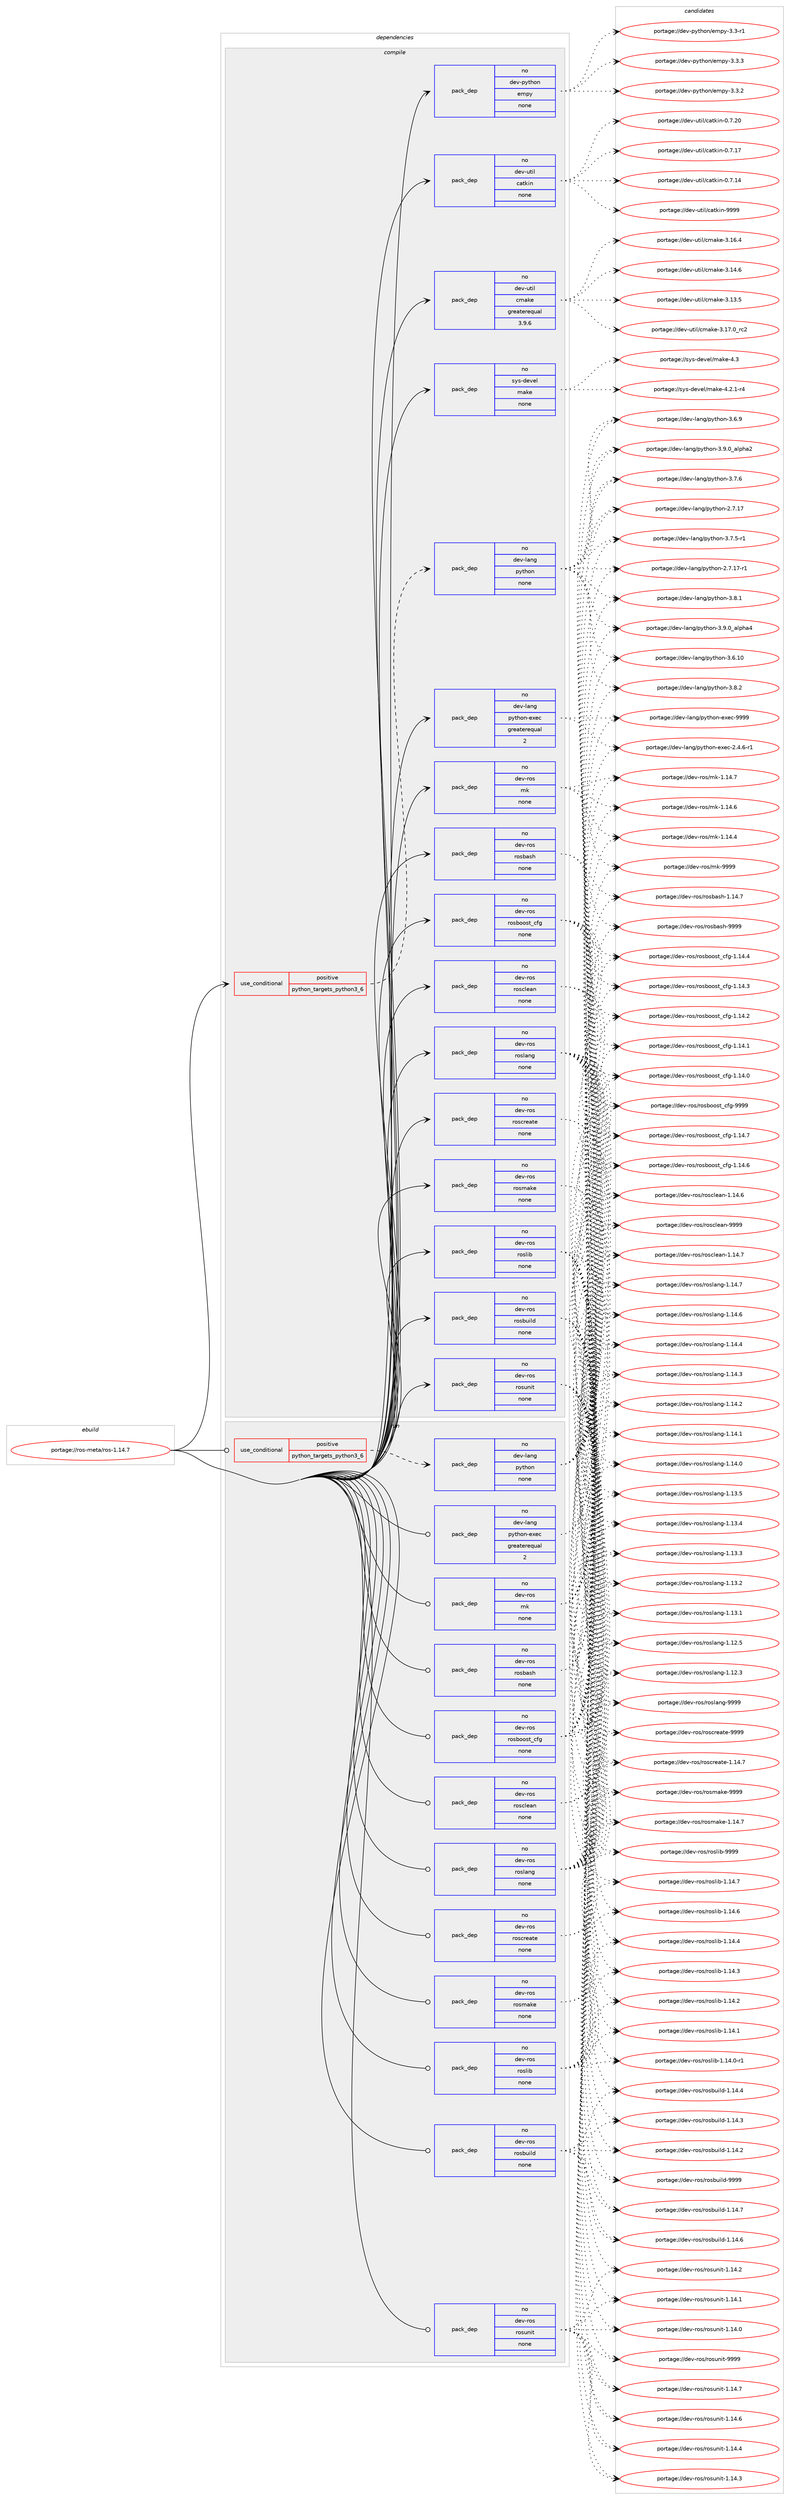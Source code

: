 digraph prolog {

# *************
# Graph options
# *************

newrank=true;
concentrate=true;
compound=true;
graph [rankdir=LR,fontname=Helvetica,fontsize=10,ranksep=1.5];#, ranksep=2.5, nodesep=0.2];
edge  [arrowhead=vee];
node  [fontname=Helvetica,fontsize=10];

# **********
# The ebuild
# **********

subgraph cluster_leftcol {
color=gray;
rank=same;
label=<<i>ebuild</i>>;
id [label="portage://ros-meta/ros-1.14.7", color=red, width=4, href="../ros-meta/ros-1.14.7.svg"];
}

# ****************
# The dependencies
# ****************

subgraph cluster_midcol {
color=gray;
label=<<i>dependencies</i>>;
subgraph cluster_compile {
fillcolor="#eeeeee";
style=filled;
label=<<i>compile</i>>;
subgraph cond11847 {
dependency59764 [label=<<TABLE BORDER="0" CELLBORDER="1" CELLSPACING="0" CELLPADDING="4"><TR><TD ROWSPAN="3" CELLPADDING="10">use_conditional</TD></TR><TR><TD>positive</TD></TR><TR><TD>python_targets_python3_6</TD></TR></TABLE>>, shape=none, color=red];
subgraph pack46663 {
dependency59765 [label=<<TABLE BORDER="0" CELLBORDER="1" CELLSPACING="0" CELLPADDING="4" WIDTH="220"><TR><TD ROWSPAN="6" CELLPADDING="30">pack_dep</TD></TR><TR><TD WIDTH="110">no</TD></TR><TR><TD>dev-lang</TD></TR><TR><TD>python</TD></TR><TR><TD>none</TD></TR><TR><TD></TD></TR></TABLE>>, shape=none, color=blue];
}
dependency59764:e -> dependency59765:w [weight=20,style="dashed",arrowhead="vee"];
}
id:e -> dependency59764:w [weight=20,style="solid",arrowhead="vee"];
subgraph pack46664 {
dependency59766 [label=<<TABLE BORDER="0" CELLBORDER="1" CELLSPACING="0" CELLPADDING="4" WIDTH="220"><TR><TD ROWSPAN="6" CELLPADDING="30">pack_dep</TD></TR><TR><TD WIDTH="110">no</TD></TR><TR><TD>dev-lang</TD></TR><TR><TD>python-exec</TD></TR><TR><TD>greaterequal</TD></TR><TR><TD>2</TD></TR></TABLE>>, shape=none, color=blue];
}
id:e -> dependency59766:w [weight=20,style="solid",arrowhead="vee"];
subgraph pack46665 {
dependency59767 [label=<<TABLE BORDER="0" CELLBORDER="1" CELLSPACING="0" CELLPADDING="4" WIDTH="220"><TR><TD ROWSPAN="6" CELLPADDING="30">pack_dep</TD></TR><TR><TD WIDTH="110">no</TD></TR><TR><TD>dev-python</TD></TR><TR><TD>empy</TD></TR><TR><TD>none</TD></TR><TR><TD></TD></TR></TABLE>>, shape=none, color=blue];
}
id:e -> dependency59767:w [weight=20,style="solid",arrowhead="vee"];
subgraph pack46666 {
dependency59768 [label=<<TABLE BORDER="0" CELLBORDER="1" CELLSPACING="0" CELLPADDING="4" WIDTH="220"><TR><TD ROWSPAN="6" CELLPADDING="30">pack_dep</TD></TR><TR><TD WIDTH="110">no</TD></TR><TR><TD>dev-ros</TD></TR><TR><TD>mk</TD></TR><TR><TD>none</TD></TR><TR><TD></TD></TR></TABLE>>, shape=none, color=blue];
}
id:e -> dependency59768:w [weight=20,style="solid",arrowhead="vee"];
subgraph pack46667 {
dependency59769 [label=<<TABLE BORDER="0" CELLBORDER="1" CELLSPACING="0" CELLPADDING="4" WIDTH="220"><TR><TD ROWSPAN="6" CELLPADDING="30">pack_dep</TD></TR><TR><TD WIDTH="110">no</TD></TR><TR><TD>dev-ros</TD></TR><TR><TD>rosbash</TD></TR><TR><TD>none</TD></TR><TR><TD></TD></TR></TABLE>>, shape=none, color=blue];
}
id:e -> dependency59769:w [weight=20,style="solid",arrowhead="vee"];
subgraph pack46668 {
dependency59770 [label=<<TABLE BORDER="0" CELLBORDER="1" CELLSPACING="0" CELLPADDING="4" WIDTH="220"><TR><TD ROWSPAN="6" CELLPADDING="30">pack_dep</TD></TR><TR><TD WIDTH="110">no</TD></TR><TR><TD>dev-ros</TD></TR><TR><TD>rosboost_cfg</TD></TR><TR><TD>none</TD></TR><TR><TD></TD></TR></TABLE>>, shape=none, color=blue];
}
id:e -> dependency59770:w [weight=20,style="solid",arrowhead="vee"];
subgraph pack46669 {
dependency59771 [label=<<TABLE BORDER="0" CELLBORDER="1" CELLSPACING="0" CELLPADDING="4" WIDTH="220"><TR><TD ROWSPAN="6" CELLPADDING="30">pack_dep</TD></TR><TR><TD WIDTH="110">no</TD></TR><TR><TD>dev-ros</TD></TR><TR><TD>rosbuild</TD></TR><TR><TD>none</TD></TR><TR><TD></TD></TR></TABLE>>, shape=none, color=blue];
}
id:e -> dependency59771:w [weight=20,style="solid",arrowhead="vee"];
subgraph pack46670 {
dependency59772 [label=<<TABLE BORDER="0" CELLBORDER="1" CELLSPACING="0" CELLPADDING="4" WIDTH="220"><TR><TD ROWSPAN="6" CELLPADDING="30">pack_dep</TD></TR><TR><TD WIDTH="110">no</TD></TR><TR><TD>dev-ros</TD></TR><TR><TD>rosclean</TD></TR><TR><TD>none</TD></TR><TR><TD></TD></TR></TABLE>>, shape=none, color=blue];
}
id:e -> dependency59772:w [weight=20,style="solid",arrowhead="vee"];
subgraph pack46671 {
dependency59773 [label=<<TABLE BORDER="0" CELLBORDER="1" CELLSPACING="0" CELLPADDING="4" WIDTH="220"><TR><TD ROWSPAN="6" CELLPADDING="30">pack_dep</TD></TR><TR><TD WIDTH="110">no</TD></TR><TR><TD>dev-ros</TD></TR><TR><TD>roscreate</TD></TR><TR><TD>none</TD></TR><TR><TD></TD></TR></TABLE>>, shape=none, color=blue];
}
id:e -> dependency59773:w [weight=20,style="solid",arrowhead="vee"];
subgraph pack46672 {
dependency59774 [label=<<TABLE BORDER="0" CELLBORDER="1" CELLSPACING="0" CELLPADDING="4" WIDTH="220"><TR><TD ROWSPAN="6" CELLPADDING="30">pack_dep</TD></TR><TR><TD WIDTH="110">no</TD></TR><TR><TD>dev-ros</TD></TR><TR><TD>roslang</TD></TR><TR><TD>none</TD></TR><TR><TD></TD></TR></TABLE>>, shape=none, color=blue];
}
id:e -> dependency59774:w [weight=20,style="solid",arrowhead="vee"];
subgraph pack46673 {
dependency59775 [label=<<TABLE BORDER="0" CELLBORDER="1" CELLSPACING="0" CELLPADDING="4" WIDTH="220"><TR><TD ROWSPAN="6" CELLPADDING="30">pack_dep</TD></TR><TR><TD WIDTH="110">no</TD></TR><TR><TD>dev-ros</TD></TR><TR><TD>roslib</TD></TR><TR><TD>none</TD></TR><TR><TD></TD></TR></TABLE>>, shape=none, color=blue];
}
id:e -> dependency59775:w [weight=20,style="solid",arrowhead="vee"];
subgraph pack46674 {
dependency59776 [label=<<TABLE BORDER="0" CELLBORDER="1" CELLSPACING="0" CELLPADDING="4" WIDTH="220"><TR><TD ROWSPAN="6" CELLPADDING="30">pack_dep</TD></TR><TR><TD WIDTH="110">no</TD></TR><TR><TD>dev-ros</TD></TR><TR><TD>rosmake</TD></TR><TR><TD>none</TD></TR><TR><TD></TD></TR></TABLE>>, shape=none, color=blue];
}
id:e -> dependency59776:w [weight=20,style="solid",arrowhead="vee"];
subgraph pack46675 {
dependency59777 [label=<<TABLE BORDER="0" CELLBORDER="1" CELLSPACING="0" CELLPADDING="4" WIDTH="220"><TR><TD ROWSPAN="6" CELLPADDING="30">pack_dep</TD></TR><TR><TD WIDTH="110">no</TD></TR><TR><TD>dev-ros</TD></TR><TR><TD>rosunit</TD></TR><TR><TD>none</TD></TR><TR><TD></TD></TR></TABLE>>, shape=none, color=blue];
}
id:e -> dependency59777:w [weight=20,style="solid",arrowhead="vee"];
subgraph pack46676 {
dependency59778 [label=<<TABLE BORDER="0" CELLBORDER="1" CELLSPACING="0" CELLPADDING="4" WIDTH="220"><TR><TD ROWSPAN="6" CELLPADDING="30">pack_dep</TD></TR><TR><TD WIDTH="110">no</TD></TR><TR><TD>dev-util</TD></TR><TR><TD>catkin</TD></TR><TR><TD>none</TD></TR><TR><TD></TD></TR></TABLE>>, shape=none, color=blue];
}
id:e -> dependency59778:w [weight=20,style="solid",arrowhead="vee"];
subgraph pack46677 {
dependency59779 [label=<<TABLE BORDER="0" CELLBORDER="1" CELLSPACING="0" CELLPADDING="4" WIDTH="220"><TR><TD ROWSPAN="6" CELLPADDING="30">pack_dep</TD></TR><TR><TD WIDTH="110">no</TD></TR><TR><TD>dev-util</TD></TR><TR><TD>cmake</TD></TR><TR><TD>greaterequal</TD></TR><TR><TD>3.9.6</TD></TR></TABLE>>, shape=none, color=blue];
}
id:e -> dependency59779:w [weight=20,style="solid",arrowhead="vee"];
subgraph pack46678 {
dependency59780 [label=<<TABLE BORDER="0" CELLBORDER="1" CELLSPACING="0" CELLPADDING="4" WIDTH="220"><TR><TD ROWSPAN="6" CELLPADDING="30">pack_dep</TD></TR><TR><TD WIDTH="110">no</TD></TR><TR><TD>sys-devel</TD></TR><TR><TD>make</TD></TR><TR><TD>none</TD></TR><TR><TD></TD></TR></TABLE>>, shape=none, color=blue];
}
id:e -> dependency59780:w [weight=20,style="solid",arrowhead="vee"];
}
subgraph cluster_compileandrun {
fillcolor="#eeeeee";
style=filled;
label=<<i>compile and run</i>>;
}
subgraph cluster_run {
fillcolor="#eeeeee";
style=filled;
label=<<i>run</i>>;
subgraph cond11848 {
dependency59781 [label=<<TABLE BORDER="0" CELLBORDER="1" CELLSPACING="0" CELLPADDING="4"><TR><TD ROWSPAN="3" CELLPADDING="10">use_conditional</TD></TR><TR><TD>positive</TD></TR><TR><TD>python_targets_python3_6</TD></TR></TABLE>>, shape=none, color=red];
subgraph pack46679 {
dependency59782 [label=<<TABLE BORDER="0" CELLBORDER="1" CELLSPACING="0" CELLPADDING="4" WIDTH="220"><TR><TD ROWSPAN="6" CELLPADDING="30">pack_dep</TD></TR><TR><TD WIDTH="110">no</TD></TR><TR><TD>dev-lang</TD></TR><TR><TD>python</TD></TR><TR><TD>none</TD></TR><TR><TD></TD></TR></TABLE>>, shape=none, color=blue];
}
dependency59781:e -> dependency59782:w [weight=20,style="dashed",arrowhead="vee"];
}
id:e -> dependency59781:w [weight=20,style="solid",arrowhead="odot"];
subgraph pack46680 {
dependency59783 [label=<<TABLE BORDER="0" CELLBORDER="1" CELLSPACING="0" CELLPADDING="4" WIDTH="220"><TR><TD ROWSPAN="6" CELLPADDING="30">pack_dep</TD></TR><TR><TD WIDTH="110">no</TD></TR><TR><TD>dev-lang</TD></TR><TR><TD>python-exec</TD></TR><TR><TD>greaterequal</TD></TR><TR><TD>2</TD></TR></TABLE>>, shape=none, color=blue];
}
id:e -> dependency59783:w [weight=20,style="solid",arrowhead="odot"];
subgraph pack46681 {
dependency59784 [label=<<TABLE BORDER="0" CELLBORDER="1" CELLSPACING="0" CELLPADDING="4" WIDTH="220"><TR><TD ROWSPAN="6" CELLPADDING="30">pack_dep</TD></TR><TR><TD WIDTH="110">no</TD></TR><TR><TD>dev-ros</TD></TR><TR><TD>mk</TD></TR><TR><TD>none</TD></TR><TR><TD></TD></TR></TABLE>>, shape=none, color=blue];
}
id:e -> dependency59784:w [weight=20,style="solid",arrowhead="odot"];
subgraph pack46682 {
dependency59785 [label=<<TABLE BORDER="0" CELLBORDER="1" CELLSPACING="0" CELLPADDING="4" WIDTH="220"><TR><TD ROWSPAN="6" CELLPADDING="30">pack_dep</TD></TR><TR><TD WIDTH="110">no</TD></TR><TR><TD>dev-ros</TD></TR><TR><TD>rosbash</TD></TR><TR><TD>none</TD></TR><TR><TD></TD></TR></TABLE>>, shape=none, color=blue];
}
id:e -> dependency59785:w [weight=20,style="solid",arrowhead="odot"];
subgraph pack46683 {
dependency59786 [label=<<TABLE BORDER="0" CELLBORDER="1" CELLSPACING="0" CELLPADDING="4" WIDTH="220"><TR><TD ROWSPAN="6" CELLPADDING="30">pack_dep</TD></TR><TR><TD WIDTH="110">no</TD></TR><TR><TD>dev-ros</TD></TR><TR><TD>rosboost_cfg</TD></TR><TR><TD>none</TD></TR><TR><TD></TD></TR></TABLE>>, shape=none, color=blue];
}
id:e -> dependency59786:w [weight=20,style="solid",arrowhead="odot"];
subgraph pack46684 {
dependency59787 [label=<<TABLE BORDER="0" CELLBORDER="1" CELLSPACING="0" CELLPADDING="4" WIDTH="220"><TR><TD ROWSPAN="6" CELLPADDING="30">pack_dep</TD></TR><TR><TD WIDTH="110">no</TD></TR><TR><TD>dev-ros</TD></TR><TR><TD>rosbuild</TD></TR><TR><TD>none</TD></TR><TR><TD></TD></TR></TABLE>>, shape=none, color=blue];
}
id:e -> dependency59787:w [weight=20,style="solid",arrowhead="odot"];
subgraph pack46685 {
dependency59788 [label=<<TABLE BORDER="0" CELLBORDER="1" CELLSPACING="0" CELLPADDING="4" WIDTH="220"><TR><TD ROWSPAN="6" CELLPADDING="30">pack_dep</TD></TR><TR><TD WIDTH="110">no</TD></TR><TR><TD>dev-ros</TD></TR><TR><TD>rosclean</TD></TR><TR><TD>none</TD></TR><TR><TD></TD></TR></TABLE>>, shape=none, color=blue];
}
id:e -> dependency59788:w [weight=20,style="solid",arrowhead="odot"];
subgraph pack46686 {
dependency59789 [label=<<TABLE BORDER="0" CELLBORDER="1" CELLSPACING="0" CELLPADDING="4" WIDTH="220"><TR><TD ROWSPAN="6" CELLPADDING="30">pack_dep</TD></TR><TR><TD WIDTH="110">no</TD></TR><TR><TD>dev-ros</TD></TR><TR><TD>roscreate</TD></TR><TR><TD>none</TD></TR><TR><TD></TD></TR></TABLE>>, shape=none, color=blue];
}
id:e -> dependency59789:w [weight=20,style="solid",arrowhead="odot"];
subgraph pack46687 {
dependency59790 [label=<<TABLE BORDER="0" CELLBORDER="1" CELLSPACING="0" CELLPADDING="4" WIDTH="220"><TR><TD ROWSPAN="6" CELLPADDING="30">pack_dep</TD></TR><TR><TD WIDTH="110">no</TD></TR><TR><TD>dev-ros</TD></TR><TR><TD>roslang</TD></TR><TR><TD>none</TD></TR><TR><TD></TD></TR></TABLE>>, shape=none, color=blue];
}
id:e -> dependency59790:w [weight=20,style="solid",arrowhead="odot"];
subgraph pack46688 {
dependency59791 [label=<<TABLE BORDER="0" CELLBORDER="1" CELLSPACING="0" CELLPADDING="4" WIDTH="220"><TR><TD ROWSPAN="6" CELLPADDING="30">pack_dep</TD></TR><TR><TD WIDTH="110">no</TD></TR><TR><TD>dev-ros</TD></TR><TR><TD>roslib</TD></TR><TR><TD>none</TD></TR><TR><TD></TD></TR></TABLE>>, shape=none, color=blue];
}
id:e -> dependency59791:w [weight=20,style="solid",arrowhead="odot"];
subgraph pack46689 {
dependency59792 [label=<<TABLE BORDER="0" CELLBORDER="1" CELLSPACING="0" CELLPADDING="4" WIDTH="220"><TR><TD ROWSPAN="6" CELLPADDING="30">pack_dep</TD></TR><TR><TD WIDTH="110">no</TD></TR><TR><TD>dev-ros</TD></TR><TR><TD>rosmake</TD></TR><TR><TD>none</TD></TR><TR><TD></TD></TR></TABLE>>, shape=none, color=blue];
}
id:e -> dependency59792:w [weight=20,style="solid",arrowhead="odot"];
subgraph pack46690 {
dependency59793 [label=<<TABLE BORDER="0" CELLBORDER="1" CELLSPACING="0" CELLPADDING="4" WIDTH="220"><TR><TD ROWSPAN="6" CELLPADDING="30">pack_dep</TD></TR><TR><TD WIDTH="110">no</TD></TR><TR><TD>dev-ros</TD></TR><TR><TD>rosunit</TD></TR><TR><TD>none</TD></TR><TR><TD></TD></TR></TABLE>>, shape=none, color=blue];
}
id:e -> dependency59793:w [weight=20,style="solid",arrowhead="odot"];
}
}

# **************
# The candidates
# **************

subgraph cluster_choices {
rank=same;
color=gray;
label=<<i>candidates</i>>;

subgraph choice46663 {
color=black;
nodesep=1;
choice10010111845108971101034711212111610411111045514657464895971081121049752 [label="portage://dev-lang/python-3.9.0_alpha4", color=red, width=4,href="../dev-lang/python-3.9.0_alpha4.svg"];
choice10010111845108971101034711212111610411111045514657464895971081121049750 [label="portage://dev-lang/python-3.9.0_alpha2", color=red, width=4,href="../dev-lang/python-3.9.0_alpha2.svg"];
choice100101118451089711010347112121116104111110455146564650 [label="portage://dev-lang/python-3.8.2", color=red, width=4,href="../dev-lang/python-3.8.2.svg"];
choice100101118451089711010347112121116104111110455146564649 [label="portage://dev-lang/python-3.8.1", color=red, width=4,href="../dev-lang/python-3.8.1.svg"];
choice100101118451089711010347112121116104111110455146554654 [label="portage://dev-lang/python-3.7.6", color=red, width=4,href="../dev-lang/python-3.7.6.svg"];
choice1001011184510897110103471121211161041111104551465546534511449 [label="portage://dev-lang/python-3.7.5-r1", color=red, width=4,href="../dev-lang/python-3.7.5-r1.svg"];
choice100101118451089711010347112121116104111110455146544657 [label="portage://dev-lang/python-3.6.9", color=red, width=4,href="../dev-lang/python-3.6.9.svg"];
choice10010111845108971101034711212111610411111045514654464948 [label="portage://dev-lang/python-3.6.10", color=red, width=4,href="../dev-lang/python-3.6.10.svg"];
choice100101118451089711010347112121116104111110455046554649554511449 [label="portage://dev-lang/python-2.7.17-r1", color=red, width=4,href="../dev-lang/python-2.7.17-r1.svg"];
choice10010111845108971101034711212111610411111045504655464955 [label="portage://dev-lang/python-2.7.17", color=red, width=4,href="../dev-lang/python-2.7.17.svg"];
dependency59765:e -> choice10010111845108971101034711212111610411111045514657464895971081121049752:w [style=dotted,weight="100"];
dependency59765:e -> choice10010111845108971101034711212111610411111045514657464895971081121049750:w [style=dotted,weight="100"];
dependency59765:e -> choice100101118451089711010347112121116104111110455146564650:w [style=dotted,weight="100"];
dependency59765:e -> choice100101118451089711010347112121116104111110455146564649:w [style=dotted,weight="100"];
dependency59765:e -> choice100101118451089711010347112121116104111110455146554654:w [style=dotted,weight="100"];
dependency59765:e -> choice1001011184510897110103471121211161041111104551465546534511449:w [style=dotted,weight="100"];
dependency59765:e -> choice100101118451089711010347112121116104111110455146544657:w [style=dotted,weight="100"];
dependency59765:e -> choice10010111845108971101034711212111610411111045514654464948:w [style=dotted,weight="100"];
dependency59765:e -> choice100101118451089711010347112121116104111110455046554649554511449:w [style=dotted,weight="100"];
dependency59765:e -> choice10010111845108971101034711212111610411111045504655464955:w [style=dotted,weight="100"];
}
subgraph choice46664 {
color=black;
nodesep=1;
choice10010111845108971101034711212111610411111045101120101994557575757 [label="portage://dev-lang/python-exec-9999", color=red, width=4,href="../dev-lang/python-exec-9999.svg"];
choice10010111845108971101034711212111610411111045101120101994550465246544511449 [label="portage://dev-lang/python-exec-2.4.6-r1", color=red, width=4,href="../dev-lang/python-exec-2.4.6-r1.svg"];
dependency59766:e -> choice10010111845108971101034711212111610411111045101120101994557575757:w [style=dotted,weight="100"];
dependency59766:e -> choice10010111845108971101034711212111610411111045101120101994550465246544511449:w [style=dotted,weight="100"];
}
subgraph choice46665 {
color=black;
nodesep=1;
choice1001011184511212111610411111047101109112121455146514651 [label="portage://dev-python/empy-3.3.3", color=red, width=4,href="../dev-python/empy-3.3.3.svg"];
choice1001011184511212111610411111047101109112121455146514650 [label="portage://dev-python/empy-3.3.2", color=red, width=4,href="../dev-python/empy-3.3.2.svg"];
choice1001011184511212111610411111047101109112121455146514511449 [label="portage://dev-python/empy-3.3-r1", color=red, width=4,href="../dev-python/empy-3.3-r1.svg"];
dependency59767:e -> choice1001011184511212111610411111047101109112121455146514651:w [style=dotted,weight="100"];
dependency59767:e -> choice1001011184511212111610411111047101109112121455146514650:w [style=dotted,weight="100"];
dependency59767:e -> choice1001011184511212111610411111047101109112121455146514511449:w [style=dotted,weight="100"];
}
subgraph choice46666 {
color=black;
nodesep=1;
choice10010111845114111115471091074557575757 [label="portage://dev-ros/mk-9999", color=red, width=4,href="../dev-ros/mk-9999.svg"];
choice100101118451141111154710910745494649524655 [label="portage://dev-ros/mk-1.14.7", color=red, width=4,href="../dev-ros/mk-1.14.7.svg"];
choice100101118451141111154710910745494649524654 [label="portage://dev-ros/mk-1.14.6", color=red, width=4,href="../dev-ros/mk-1.14.6.svg"];
choice100101118451141111154710910745494649524652 [label="portage://dev-ros/mk-1.14.4", color=red, width=4,href="../dev-ros/mk-1.14.4.svg"];
dependency59768:e -> choice10010111845114111115471091074557575757:w [style=dotted,weight="100"];
dependency59768:e -> choice100101118451141111154710910745494649524655:w [style=dotted,weight="100"];
dependency59768:e -> choice100101118451141111154710910745494649524654:w [style=dotted,weight="100"];
dependency59768:e -> choice100101118451141111154710910745494649524652:w [style=dotted,weight="100"];
}
subgraph choice46667 {
color=black;
nodesep=1;
choice100101118451141111154711411111598971151044557575757 [label="portage://dev-ros/rosbash-9999", color=red, width=4,href="../dev-ros/rosbash-9999.svg"];
choice1001011184511411111547114111115989711510445494649524655 [label="portage://dev-ros/rosbash-1.14.7", color=red, width=4,href="../dev-ros/rosbash-1.14.7.svg"];
dependency59769:e -> choice100101118451141111154711411111598971151044557575757:w [style=dotted,weight="100"];
dependency59769:e -> choice1001011184511411111547114111115989711510445494649524655:w [style=dotted,weight="100"];
}
subgraph choice46668 {
color=black;
nodesep=1;
choice10010111845114111115471141111159811111111511695991021034557575757 [label="portage://dev-ros/rosboost_cfg-9999", color=red, width=4,href="../dev-ros/rosboost_cfg-9999.svg"];
choice100101118451141111154711411111598111111115116959910210345494649524655 [label="portage://dev-ros/rosboost_cfg-1.14.7", color=red, width=4,href="../dev-ros/rosboost_cfg-1.14.7.svg"];
choice100101118451141111154711411111598111111115116959910210345494649524654 [label="portage://dev-ros/rosboost_cfg-1.14.6", color=red, width=4,href="../dev-ros/rosboost_cfg-1.14.6.svg"];
choice100101118451141111154711411111598111111115116959910210345494649524652 [label="portage://dev-ros/rosboost_cfg-1.14.4", color=red, width=4,href="../dev-ros/rosboost_cfg-1.14.4.svg"];
choice100101118451141111154711411111598111111115116959910210345494649524651 [label="portage://dev-ros/rosboost_cfg-1.14.3", color=red, width=4,href="../dev-ros/rosboost_cfg-1.14.3.svg"];
choice100101118451141111154711411111598111111115116959910210345494649524650 [label="portage://dev-ros/rosboost_cfg-1.14.2", color=red, width=4,href="../dev-ros/rosboost_cfg-1.14.2.svg"];
choice100101118451141111154711411111598111111115116959910210345494649524649 [label="portage://dev-ros/rosboost_cfg-1.14.1", color=red, width=4,href="../dev-ros/rosboost_cfg-1.14.1.svg"];
choice100101118451141111154711411111598111111115116959910210345494649524648 [label="portage://dev-ros/rosboost_cfg-1.14.0", color=red, width=4,href="../dev-ros/rosboost_cfg-1.14.0.svg"];
dependency59770:e -> choice10010111845114111115471141111159811111111511695991021034557575757:w [style=dotted,weight="100"];
dependency59770:e -> choice100101118451141111154711411111598111111115116959910210345494649524655:w [style=dotted,weight="100"];
dependency59770:e -> choice100101118451141111154711411111598111111115116959910210345494649524654:w [style=dotted,weight="100"];
dependency59770:e -> choice100101118451141111154711411111598111111115116959910210345494649524652:w [style=dotted,weight="100"];
dependency59770:e -> choice100101118451141111154711411111598111111115116959910210345494649524651:w [style=dotted,weight="100"];
dependency59770:e -> choice100101118451141111154711411111598111111115116959910210345494649524650:w [style=dotted,weight="100"];
dependency59770:e -> choice100101118451141111154711411111598111111115116959910210345494649524649:w [style=dotted,weight="100"];
dependency59770:e -> choice100101118451141111154711411111598111111115116959910210345494649524648:w [style=dotted,weight="100"];
}
subgraph choice46669 {
color=black;
nodesep=1;
choice1001011184511411111547114111115981171051081004557575757 [label="portage://dev-ros/rosbuild-9999", color=red, width=4,href="../dev-ros/rosbuild-9999.svg"];
choice10010111845114111115471141111159811710510810045494649524655 [label="portage://dev-ros/rosbuild-1.14.7", color=red, width=4,href="../dev-ros/rosbuild-1.14.7.svg"];
choice10010111845114111115471141111159811710510810045494649524654 [label="portage://dev-ros/rosbuild-1.14.6", color=red, width=4,href="../dev-ros/rosbuild-1.14.6.svg"];
choice10010111845114111115471141111159811710510810045494649524652 [label="portage://dev-ros/rosbuild-1.14.4", color=red, width=4,href="../dev-ros/rosbuild-1.14.4.svg"];
choice10010111845114111115471141111159811710510810045494649524651 [label="portage://dev-ros/rosbuild-1.14.3", color=red, width=4,href="../dev-ros/rosbuild-1.14.3.svg"];
choice10010111845114111115471141111159811710510810045494649524650 [label="portage://dev-ros/rosbuild-1.14.2", color=red, width=4,href="../dev-ros/rosbuild-1.14.2.svg"];
dependency59771:e -> choice1001011184511411111547114111115981171051081004557575757:w [style=dotted,weight="100"];
dependency59771:e -> choice10010111845114111115471141111159811710510810045494649524655:w [style=dotted,weight="100"];
dependency59771:e -> choice10010111845114111115471141111159811710510810045494649524654:w [style=dotted,weight="100"];
dependency59771:e -> choice10010111845114111115471141111159811710510810045494649524652:w [style=dotted,weight="100"];
dependency59771:e -> choice10010111845114111115471141111159811710510810045494649524651:w [style=dotted,weight="100"];
dependency59771:e -> choice10010111845114111115471141111159811710510810045494649524650:w [style=dotted,weight="100"];
}
subgraph choice46670 {
color=black;
nodesep=1;
choice100101118451141111154711411111599108101971104557575757 [label="portage://dev-ros/rosclean-9999", color=red, width=4,href="../dev-ros/rosclean-9999.svg"];
choice1001011184511411111547114111115991081019711045494649524655 [label="portage://dev-ros/rosclean-1.14.7", color=red, width=4,href="../dev-ros/rosclean-1.14.7.svg"];
choice1001011184511411111547114111115991081019711045494649524654 [label="portage://dev-ros/rosclean-1.14.6", color=red, width=4,href="../dev-ros/rosclean-1.14.6.svg"];
dependency59772:e -> choice100101118451141111154711411111599108101971104557575757:w [style=dotted,weight="100"];
dependency59772:e -> choice1001011184511411111547114111115991081019711045494649524655:w [style=dotted,weight="100"];
dependency59772:e -> choice1001011184511411111547114111115991081019711045494649524654:w [style=dotted,weight="100"];
}
subgraph choice46671 {
color=black;
nodesep=1;
choice100101118451141111154711411111599114101971161014557575757 [label="portage://dev-ros/roscreate-9999", color=red, width=4,href="../dev-ros/roscreate-9999.svg"];
choice1001011184511411111547114111115991141019711610145494649524655 [label="portage://dev-ros/roscreate-1.14.7", color=red, width=4,href="../dev-ros/roscreate-1.14.7.svg"];
dependency59773:e -> choice100101118451141111154711411111599114101971161014557575757:w [style=dotted,weight="100"];
dependency59773:e -> choice1001011184511411111547114111115991141019711610145494649524655:w [style=dotted,weight="100"];
}
subgraph choice46672 {
color=black;
nodesep=1;
choice1001011184511411111547114111115108971101034557575757 [label="portage://dev-ros/roslang-9999", color=red, width=4,href="../dev-ros/roslang-9999.svg"];
choice10010111845114111115471141111151089711010345494649524655 [label="portage://dev-ros/roslang-1.14.7", color=red, width=4,href="../dev-ros/roslang-1.14.7.svg"];
choice10010111845114111115471141111151089711010345494649524654 [label="portage://dev-ros/roslang-1.14.6", color=red, width=4,href="../dev-ros/roslang-1.14.6.svg"];
choice10010111845114111115471141111151089711010345494649524652 [label="portage://dev-ros/roslang-1.14.4", color=red, width=4,href="../dev-ros/roslang-1.14.4.svg"];
choice10010111845114111115471141111151089711010345494649524651 [label="portage://dev-ros/roslang-1.14.3", color=red, width=4,href="../dev-ros/roslang-1.14.3.svg"];
choice10010111845114111115471141111151089711010345494649524650 [label="portage://dev-ros/roslang-1.14.2", color=red, width=4,href="../dev-ros/roslang-1.14.2.svg"];
choice10010111845114111115471141111151089711010345494649524649 [label="portage://dev-ros/roslang-1.14.1", color=red, width=4,href="../dev-ros/roslang-1.14.1.svg"];
choice10010111845114111115471141111151089711010345494649524648 [label="portage://dev-ros/roslang-1.14.0", color=red, width=4,href="../dev-ros/roslang-1.14.0.svg"];
choice10010111845114111115471141111151089711010345494649514653 [label="portage://dev-ros/roslang-1.13.5", color=red, width=4,href="../dev-ros/roslang-1.13.5.svg"];
choice10010111845114111115471141111151089711010345494649514652 [label="portage://dev-ros/roslang-1.13.4", color=red, width=4,href="../dev-ros/roslang-1.13.4.svg"];
choice10010111845114111115471141111151089711010345494649514651 [label="portage://dev-ros/roslang-1.13.3", color=red, width=4,href="../dev-ros/roslang-1.13.3.svg"];
choice10010111845114111115471141111151089711010345494649514650 [label="portage://dev-ros/roslang-1.13.2", color=red, width=4,href="../dev-ros/roslang-1.13.2.svg"];
choice10010111845114111115471141111151089711010345494649514649 [label="portage://dev-ros/roslang-1.13.1", color=red, width=4,href="../dev-ros/roslang-1.13.1.svg"];
choice10010111845114111115471141111151089711010345494649504653 [label="portage://dev-ros/roslang-1.12.5", color=red, width=4,href="../dev-ros/roslang-1.12.5.svg"];
choice10010111845114111115471141111151089711010345494649504651 [label="portage://dev-ros/roslang-1.12.3", color=red, width=4,href="../dev-ros/roslang-1.12.3.svg"];
dependency59774:e -> choice1001011184511411111547114111115108971101034557575757:w [style=dotted,weight="100"];
dependency59774:e -> choice10010111845114111115471141111151089711010345494649524655:w [style=dotted,weight="100"];
dependency59774:e -> choice10010111845114111115471141111151089711010345494649524654:w [style=dotted,weight="100"];
dependency59774:e -> choice10010111845114111115471141111151089711010345494649524652:w [style=dotted,weight="100"];
dependency59774:e -> choice10010111845114111115471141111151089711010345494649524651:w [style=dotted,weight="100"];
dependency59774:e -> choice10010111845114111115471141111151089711010345494649524650:w [style=dotted,weight="100"];
dependency59774:e -> choice10010111845114111115471141111151089711010345494649524649:w [style=dotted,weight="100"];
dependency59774:e -> choice10010111845114111115471141111151089711010345494649524648:w [style=dotted,weight="100"];
dependency59774:e -> choice10010111845114111115471141111151089711010345494649514653:w [style=dotted,weight="100"];
dependency59774:e -> choice10010111845114111115471141111151089711010345494649514652:w [style=dotted,weight="100"];
dependency59774:e -> choice10010111845114111115471141111151089711010345494649514651:w [style=dotted,weight="100"];
dependency59774:e -> choice10010111845114111115471141111151089711010345494649514650:w [style=dotted,weight="100"];
dependency59774:e -> choice10010111845114111115471141111151089711010345494649514649:w [style=dotted,weight="100"];
dependency59774:e -> choice10010111845114111115471141111151089711010345494649504653:w [style=dotted,weight="100"];
dependency59774:e -> choice10010111845114111115471141111151089711010345494649504651:w [style=dotted,weight="100"];
}
subgraph choice46673 {
color=black;
nodesep=1;
choice1001011184511411111547114111115108105984557575757 [label="portage://dev-ros/roslib-9999", color=red, width=4,href="../dev-ros/roslib-9999.svg"];
choice10010111845114111115471141111151081059845494649524655 [label="portage://dev-ros/roslib-1.14.7", color=red, width=4,href="../dev-ros/roslib-1.14.7.svg"];
choice10010111845114111115471141111151081059845494649524654 [label="portage://dev-ros/roslib-1.14.6", color=red, width=4,href="../dev-ros/roslib-1.14.6.svg"];
choice10010111845114111115471141111151081059845494649524652 [label="portage://dev-ros/roslib-1.14.4", color=red, width=4,href="../dev-ros/roslib-1.14.4.svg"];
choice10010111845114111115471141111151081059845494649524651 [label="portage://dev-ros/roslib-1.14.3", color=red, width=4,href="../dev-ros/roslib-1.14.3.svg"];
choice10010111845114111115471141111151081059845494649524650 [label="portage://dev-ros/roslib-1.14.2", color=red, width=4,href="../dev-ros/roslib-1.14.2.svg"];
choice10010111845114111115471141111151081059845494649524649 [label="portage://dev-ros/roslib-1.14.1", color=red, width=4,href="../dev-ros/roslib-1.14.1.svg"];
choice100101118451141111154711411111510810598454946495246484511449 [label="portage://dev-ros/roslib-1.14.0-r1", color=red, width=4,href="../dev-ros/roslib-1.14.0-r1.svg"];
dependency59775:e -> choice1001011184511411111547114111115108105984557575757:w [style=dotted,weight="100"];
dependency59775:e -> choice10010111845114111115471141111151081059845494649524655:w [style=dotted,weight="100"];
dependency59775:e -> choice10010111845114111115471141111151081059845494649524654:w [style=dotted,weight="100"];
dependency59775:e -> choice10010111845114111115471141111151081059845494649524652:w [style=dotted,weight="100"];
dependency59775:e -> choice10010111845114111115471141111151081059845494649524651:w [style=dotted,weight="100"];
dependency59775:e -> choice10010111845114111115471141111151081059845494649524650:w [style=dotted,weight="100"];
dependency59775:e -> choice10010111845114111115471141111151081059845494649524649:w [style=dotted,weight="100"];
dependency59775:e -> choice100101118451141111154711411111510810598454946495246484511449:w [style=dotted,weight="100"];
}
subgraph choice46674 {
color=black;
nodesep=1;
choice1001011184511411111547114111115109971071014557575757 [label="portage://dev-ros/rosmake-9999", color=red, width=4,href="../dev-ros/rosmake-9999.svg"];
choice10010111845114111115471141111151099710710145494649524655 [label="portage://dev-ros/rosmake-1.14.7", color=red, width=4,href="../dev-ros/rosmake-1.14.7.svg"];
dependency59776:e -> choice1001011184511411111547114111115109971071014557575757:w [style=dotted,weight="100"];
dependency59776:e -> choice10010111845114111115471141111151099710710145494649524655:w [style=dotted,weight="100"];
}
subgraph choice46675 {
color=black;
nodesep=1;
choice10010111845114111115471141111151171101051164557575757 [label="portage://dev-ros/rosunit-9999", color=red, width=4,href="../dev-ros/rosunit-9999.svg"];
choice100101118451141111154711411111511711010511645494649524655 [label="portage://dev-ros/rosunit-1.14.7", color=red, width=4,href="../dev-ros/rosunit-1.14.7.svg"];
choice100101118451141111154711411111511711010511645494649524654 [label="portage://dev-ros/rosunit-1.14.6", color=red, width=4,href="../dev-ros/rosunit-1.14.6.svg"];
choice100101118451141111154711411111511711010511645494649524652 [label="portage://dev-ros/rosunit-1.14.4", color=red, width=4,href="../dev-ros/rosunit-1.14.4.svg"];
choice100101118451141111154711411111511711010511645494649524651 [label="portage://dev-ros/rosunit-1.14.3", color=red, width=4,href="../dev-ros/rosunit-1.14.3.svg"];
choice100101118451141111154711411111511711010511645494649524650 [label="portage://dev-ros/rosunit-1.14.2", color=red, width=4,href="../dev-ros/rosunit-1.14.2.svg"];
choice100101118451141111154711411111511711010511645494649524649 [label="portage://dev-ros/rosunit-1.14.1", color=red, width=4,href="../dev-ros/rosunit-1.14.1.svg"];
choice100101118451141111154711411111511711010511645494649524648 [label="portage://dev-ros/rosunit-1.14.0", color=red, width=4,href="../dev-ros/rosunit-1.14.0.svg"];
dependency59777:e -> choice10010111845114111115471141111151171101051164557575757:w [style=dotted,weight="100"];
dependency59777:e -> choice100101118451141111154711411111511711010511645494649524655:w [style=dotted,weight="100"];
dependency59777:e -> choice100101118451141111154711411111511711010511645494649524654:w [style=dotted,weight="100"];
dependency59777:e -> choice100101118451141111154711411111511711010511645494649524652:w [style=dotted,weight="100"];
dependency59777:e -> choice100101118451141111154711411111511711010511645494649524651:w [style=dotted,weight="100"];
dependency59777:e -> choice100101118451141111154711411111511711010511645494649524650:w [style=dotted,weight="100"];
dependency59777:e -> choice100101118451141111154711411111511711010511645494649524649:w [style=dotted,weight="100"];
dependency59777:e -> choice100101118451141111154711411111511711010511645494649524648:w [style=dotted,weight="100"];
}
subgraph choice46676 {
color=black;
nodesep=1;
choice100101118451171161051084799971161071051104557575757 [label="portage://dev-util/catkin-9999", color=red, width=4,href="../dev-util/catkin-9999.svg"];
choice1001011184511711610510847999711610710511045484655465048 [label="portage://dev-util/catkin-0.7.20", color=red, width=4,href="../dev-util/catkin-0.7.20.svg"];
choice1001011184511711610510847999711610710511045484655464955 [label="portage://dev-util/catkin-0.7.17", color=red, width=4,href="../dev-util/catkin-0.7.17.svg"];
choice1001011184511711610510847999711610710511045484655464952 [label="portage://dev-util/catkin-0.7.14", color=red, width=4,href="../dev-util/catkin-0.7.14.svg"];
dependency59778:e -> choice100101118451171161051084799971161071051104557575757:w [style=dotted,weight="100"];
dependency59778:e -> choice1001011184511711610510847999711610710511045484655465048:w [style=dotted,weight="100"];
dependency59778:e -> choice1001011184511711610510847999711610710511045484655464955:w [style=dotted,weight="100"];
dependency59778:e -> choice1001011184511711610510847999711610710511045484655464952:w [style=dotted,weight="100"];
}
subgraph choice46677 {
color=black;
nodesep=1;
choice1001011184511711610510847991099710710145514649554648951149950 [label="portage://dev-util/cmake-3.17.0_rc2", color=red, width=4,href="../dev-util/cmake-3.17.0_rc2.svg"];
choice1001011184511711610510847991099710710145514649544652 [label="portage://dev-util/cmake-3.16.4", color=red, width=4,href="../dev-util/cmake-3.16.4.svg"];
choice1001011184511711610510847991099710710145514649524654 [label="portage://dev-util/cmake-3.14.6", color=red, width=4,href="../dev-util/cmake-3.14.6.svg"];
choice1001011184511711610510847991099710710145514649514653 [label="portage://dev-util/cmake-3.13.5", color=red, width=4,href="../dev-util/cmake-3.13.5.svg"];
dependency59779:e -> choice1001011184511711610510847991099710710145514649554648951149950:w [style=dotted,weight="100"];
dependency59779:e -> choice1001011184511711610510847991099710710145514649544652:w [style=dotted,weight="100"];
dependency59779:e -> choice1001011184511711610510847991099710710145514649524654:w [style=dotted,weight="100"];
dependency59779:e -> choice1001011184511711610510847991099710710145514649514653:w [style=dotted,weight="100"];
}
subgraph choice46678 {
color=black;
nodesep=1;
choice11512111545100101118101108471099710710145524651 [label="portage://sys-devel/make-4.3", color=red, width=4,href="../sys-devel/make-4.3.svg"];
choice1151211154510010111810110847109971071014552465046494511452 [label="portage://sys-devel/make-4.2.1-r4", color=red, width=4,href="../sys-devel/make-4.2.1-r4.svg"];
dependency59780:e -> choice11512111545100101118101108471099710710145524651:w [style=dotted,weight="100"];
dependency59780:e -> choice1151211154510010111810110847109971071014552465046494511452:w [style=dotted,weight="100"];
}
subgraph choice46679 {
color=black;
nodesep=1;
choice10010111845108971101034711212111610411111045514657464895971081121049752 [label="portage://dev-lang/python-3.9.0_alpha4", color=red, width=4,href="../dev-lang/python-3.9.0_alpha4.svg"];
choice10010111845108971101034711212111610411111045514657464895971081121049750 [label="portage://dev-lang/python-3.9.0_alpha2", color=red, width=4,href="../dev-lang/python-3.9.0_alpha2.svg"];
choice100101118451089711010347112121116104111110455146564650 [label="portage://dev-lang/python-3.8.2", color=red, width=4,href="../dev-lang/python-3.8.2.svg"];
choice100101118451089711010347112121116104111110455146564649 [label="portage://dev-lang/python-3.8.1", color=red, width=4,href="../dev-lang/python-3.8.1.svg"];
choice100101118451089711010347112121116104111110455146554654 [label="portage://dev-lang/python-3.7.6", color=red, width=4,href="../dev-lang/python-3.7.6.svg"];
choice1001011184510897110103471121211161041111104551465546534511449 [label="portage://dev-lang/python-3.7.5-r1", color=red, width=4,href="../dev-lang/python-3.7.5-r1.svg"];
choice100101118451089711010347112121116104111110455146544657 [label="portage://dev-lang/python-3.6.9", color=red, width=4,href="../dev-lang/python-3.6.9.svg"];
choice10010111845108971101034711212111610411111045514654464948 [label="portage://dev-lang/python-3.6.10", color=red, width=4,href="../dev-lang/python-3.6.10.svg"];
choice100101118451089711010347112121116104111110455046554649554511449 [label="portage://dev-lang/python-2.7.17-r1", color=red, width=4,href="../dev-lang/python-2.7.17-r1.svg"];
choice10010111845108971101034711212111610411111045504655464955 [label="portage://dev-lang/python-2.7.17", color=red, width=4,href="../dev-lang/python-2.7.17.svg"];
dependency59782:e -> choice10010111845108971101034711212111610411111045514657464895971081121049752:w [style=dotted,weight="100"];
dependency59782:e -> choice10010111845108971101034711212111610411111045514657464895971081121049750:w [style=dotted,weight="100"];
dependency59782:e -> choice100101118451089711010347112121116104111110455146564650:w [style=dotted,weight="100"];
dependency59782:e -> choice100101118451089711010347112121116104111110455146564649:w [style=dotted,weight="100"];
dependency59782:e -> choice100101118451089711010347112121116104111110455146554654:w [style=dotted,weight="100"];
dependency59782:e -> choice1001011184510897110103471121211161041111104551465546534511449:w [style=dotted,weight="100"];
dependency59782:e -> choice100101118451089711010347112121116104111110455146544657:w [style=dotted,weight="100"];
dependency59782:e -> choice10010111845108971101034711212111610411111045514654464948:w [style=dotted,weight="100"];
dependency59782:e -> choice100101118451089711010347112121116104111110455046554649554511449:w [style=dotted,weight="100"];
dependency59782:e -> choice10010111845108971101034711212111610411111045504655464955:w [style=dotted,weight="100"];
}
subgraph choice46680 {
color=black;
nodesep=1;
choice10010111845108971101034711212111610411111045101120101994557575757 [label="portage://dev-lang/python-exec-9999", color=red, width=4,href="../dev-lang/python-exec-9999.svg"];
choice10010111845108971101034711212111610411111045101120101994550465246544511449 [label="portage://dev-lang/python-exec-2.4.6-r1", color=red, width=4,href="../dev-lang/python-exec-2.4.6-r1.svg"];
dependency59783:e -> choice10010111845108971101034711212111610411111045101120101994557575757:w [style=dotted,weight="100"];
dependency59783:e -> choice10010111845108971101034711212111610411111045101120101994550465246544511449:w [style=dotted,weight="100"];
}
subgraph choice46681 {
color=black;
nodesep=1;
choice10010111845114111115471091074557575757 [label="portage://dev-ros/mk-9999", color=red, width=4,href="../dev-ros/mk-9999.svg"];
choice100101118451141111154710910745494649524655 [label="portage://dev-ros/mk-1.14.7", color=red, width=4,href="../dev-ros/mk-1.14.7.svg"];
choice100101118451141111154710910745494649524654 [label="portage://dev-ros/mk-1.14.6", color=red, width=4,href="../dev-ros/mk-1.14.6.svg"];
choice100101118451141111154710910745494649524652 [label="portage://dev-ros/mk-1.14.4", color=red, width=4,href="../dev-ros/mk-1.14.4.svg"];
dependency59784:e -> choice10010111845114111115471091074557575757:w [style=dotted,weight="100"];
dependency59784:e -> choice100101118451141111154710910745494649524655:w [style=dotted,weight="100"];
dependency59784:e -> choice100101118451141111154710910745494649524654:w [style=dotted,weight="100"];
dependency59784:e -> choice100101118451141111154710910745494649524652:w [style=dotted,weight="100"];
}
subgraph choice46682 {
color=black;
nodesep=1;
choice100101118451141111154711411111598971151044557575757 [label="portage://dev-ros/rosbash-9999", color=red, width=4,href="../dev-ros/rosbash-9999.svg"];
choice1001011184511411111547114111115989711510445494649524655 [label="portage://dev-ros/rosbash-1.14.7", color=red, width=4,href="../dev-ros/rosbash-1.14.7.svg"];
dependency59785:e -> choice100101118451141111154711411111598971151044557575757:w [style=dotted,weight="100"];
dependency59785:e -> choice1001011184511411111547114111115989711510445494649524655:w [style=dotted,weight="100"];
}
subgraph choice46683 {
color=black;
nodesep=1;
choice10010111845114111115471141111159811111111511695991021034557575757 [label="portage://dev-ros/rosboost_cfg-9999", color=red, width=4,href="../dev-ros/rosboost_cfg-9999.svg"];
choice100101118451141111154711411111598111111115116959910210345494649524655 [label="portage://dev-ros/rosboost_cfg-1.14.7", color=red, width=4,href="../dev-ros/rosboost_cfg-1.14.7.svg"];
choice100101118451141111154711411111598111111115116959910210345494649524654 [label="portage://dev-ros/rosboost_cfg-1.14.6", color=red, width=4,href="../dev-ros/rosboost_cfg-1.14.6.svg"];
choice100101118451141111154711411111598111111115116959910210345494649524652 [label="portage://dev-ros/rosboost_cfg-1.14.4", color=red, width=4,href="../dev-ros/rosboost_cfg-1.14.4.svg"];
choice100101118451141111154711411111598111111115116959910210345494649524651 [label="portage://dev-ros/rosboost_cfg-1.14.3", color=red, width=4,href="../dev-ros/rosboost_cfg-1.14.3.svg"];
choice100101118451141111154711411111598111111115116959910210345494649524650 [label="portage://dev-ros/rosboost_cfg-1.14.2", color=red, width=4,href="../dev-ros/rosboost_cfg-1.14.2.svg"];
choice100101118451141111154711411111598111111115116959910210345494649524649 [label="portage://dev-ros/rosboost_cfg-1.14.1", color=red, width=4,href="../dev-ros/rosboost_cfg-1.14.1.svg"];
choice100101118451141111154711411111598111111115116959910210345494649524648 [label="portage://dev-ros/rosboost_cfg-1.14.0", color=red, width=4,href="../dev-ros/rosboost_cfg-1.14.0.svg"];
dependency59786:e -> choice10010111845114111115471141111159811111111511695991021034557575757:w [style=dotted,weight="100"];
dependency59786:e -> choice100101118451141111154711411111598111111115116959910210345494649524655:w [style=dotted,weight="100"];
dependency59786:e -> choice100101118451141111154711411111598111111115116959910210345494649524654:w [style=dotted,weight="100"];
dependency59786:e -> choice100101118451141111154711411111598111111115116959910210345494649524652:w [style=dotted,weight="100"];
dependency59786:e -> choice100101118451141111154711411111598111111115116959910210345494649524651:w [style=dotted,weight="100"];
dependency59786:e -> choice100101118451141111154711411111598111111115116959910210345494649524650:w [style=dotted,weight="100"];
dependency59786:e -> choice100101118451141111154711411111598111111115116959910210345494649524649:w [style=dotted,weight="100"];
dependency59786:e -> choice100101118451141111154711411111598111111115116959910210345494649524648:w [style=dotted,weight="100"];
}
subgraph choice46684 {
color=black;
nodesep=1;
choice1001011184511411111547114111115981171051081004557575757 [label="portage://dev-ros/rosbuild-9999", color=red, width=4,href="../dev-ros/rosbuild-9999.svg"];
choice10010111845114111115471141111159811710510810045494649524655 [label="portage://dev-ros/rosbuild-1.14.7", color=red, width=4,href="../dev-ros/rosbuild-1.14.7.svg"];
choice10010111845114111115471141111159811710510810045494649524654 [label="portage://dev-ros/rosbuild-1.14.6", color=red, width=4,href="../dev-ros/rosbuild-1.14.6.svg"];
choice10010111845114111115471141111159811710510810045494649524652 [label="portage://dev-ros/rosbuild-1.14.4", color=red, width=4,href="../dev-ros/rosbuild-1.14.4.svg"];
choice10010111845114111115471141111159811710510810045494649524651 [label="portage://dev-ros/rosbuild-1.14.3", color=red, width=4,href="../dev-ros/rosbuild-1.14.3.svg"];
choice10010111845114111115471141111159811710510810045494649524650 [label="portage://dev-ros/rosbuild-1.14.2", color=red, width=4,href="../dev-ros/rosbuild-1.14.2.svg"];
dependency59787:e -> choice1001011184511411111547114111115981171051081004557575757:w [style=dotted,weight="100"];
dependency59787:e -> choice10010111845114111115471141111159811710510810045494649524655:w [style=dotted,weight="100"];
dependency59787:e -> choice10010111845114111115471141111159811710510810045494649524654:w [style=dotted,weight="100"];
dependency59787:e -> choice10010111845114111115471141111159811710510810045494649524652:w [style=dotted,weight="100"];
dependency59787:e -> choice10010111845114111115471141111159811710510810045494649524651:w [style=dotted,weight="100"];
dependency59787:e -> choice10010111845114111115471141111159811710510810045494649524650:w [style=dotted,weight="100"];
}
subgraph choice46685 {
color=black;
nodesep=1;
choice100101118451141111154711411111599108101971104557575757 [label="portage://dev-ros/rosclean-9999", color=red, width=4,href="../dev-ros/rosclean-9999.svg"];
choice1001011184511411111547114111115991081019711045494649524655 [label="portage://dev-ros/rosclean-1.14.7", color=red, width=4,href="../dev-ros/rosclean-1.14.7.svg"];
choice1001011184511411111547114111115991081019711045494649524654 [label="portage://dev-ros/rosclean-1.14.6", color=red, width=4,href="../dev-ros/rosclean-1.14.6.svg"];
dependency59788:e -> choice100101118451141111154711411111599108101971104557575757:w [style=dotted,weight="100"];
dependency59788:e -> choice1001011184511411111547114111115991081019711045494649524655:w [style=dotted,weight="100"];
dependency59788:e -> choice1001011184511411111547114111115991081019711045494649524654:w [style=dotted,weight="100"];
}
subgraph choice46686 {
color=black;
nodesep=1;
choice100101118451141111154711411111599114101971161014557575757 [label="portage://dev-ros/roscreate-9999", color=red, width=4,href="../dev-ros/roscreate-9999.svg"];
choice1001011184511411111547114111115991141019711610145494649524655 [label="portage://dev-ros/roscreate-1.14.7", color=red, width=4,href="../dev-ros/roscreate-1.14.7.svg"];
dependency59789:e -> choice100101118451141111154711411111599114101971161014557575757:w [style=dotted,weight="100"];
dependency59789:e -> choice1001011184511411111547114111115991141019711610145494649524655:w [style=dotted,weight="100"];
}
subgraph choice46687 {
color=black;
nodesep=1;
choice1001011184511411111547114111115108971101034557575757 [label="portage://dev-ros/roslang-9999", color=red, width=4,href="../dev-ros/roslang-9999.svg"];
choice10010111845114111115471141111151089711010345494649524655 [label="portage://dev-ros/roslang-1.14.7", color=red, width=4,href="../dev-ros/roslang-1.14.7.svg"];
choice10010111845114111115471141111151089711010345494649524654 [label="portage://dev-ros/roslang-1.14.6", color=red, width=4,href="../dev-ros/roslang-1.14.6.svg"];
choice10010111845114111115471141111151089711010345494649524652 [label="portage://dev-ros/roslang-1.14.4", color=red, width=4,href="../dev-ros/roslang-1.14.4.svg"];
choice10010111845114111115471141111151089711010345494649524651 [label="portage://dev-ros/roslang-1.14.3", color=red, width=4,href="../dev-ros/roslang-1.14.3.svg"];
choice10010111845114111115471141111151089711010345494649524650 [label="portage://dev-ros/roslang-1.14.2", color=red, width=4,href="../dev-ros/roslang-1.14.2.svg"];
choice10010111845114111115471141111151089711010345494649524649 [label="portage://dev-ros/roslang-1.14.1", color=red, width=4,href="../dev-ros/roslang-1.14.1.svg"];
choice10010111845114111115471141111151089711010345494649524648 [label="portage://dev-ros/roslang-1.14.0", color=red, width=4,href="../dev-ros/roslang-1.14.0.svg"];
choice10010111845114111115471141111151089711010345494649514653 [label="portage://dev-ros/roslang-1.13.5", color=red, width=4,href="../dev-ros/roslang-1.13.5.svg"];
choice10010111845114111115471141111151089711010345494649514652 [label="portage://dev-ros/roslang-1.13.4", color=red, width=4,href="../dev-ros/roslang-1.13.4.svg"];
choice10010111845114111115471141111151089711010345494649514651 [label="portage://dev-ros/roslang-1.13.3", color=red, width=4,href="../dev-ros/roslang-1.13.3.svg"];
choice10010111845114111115471141111151089711010345494649514650 [label="portage://dev-ros/roslang-1.13.2", color=red, width=4,href="../dev-ros/roslang-1.13.2.svg"];
choice10010111845114111115471141111151089711010345494649514649 [label="portage://dev-ros/roslang-1.13.1", color=red, width=4,href="../dev-ros/roslang-1.13.1.svg"];
choice10010111845114111115471141111151089711010345494649504653 [label="portage://dev-ros/roslang-1.12.5", color=red, width=4,href="../dev-ros/roslang-1.12.5.svg"];
choice10010111845114111115471141111151089711010345494649504651 [label="portage://dev-ros/roslang-1.12.3", color=red, width=4,href="../dev-ros/roslang-1.12.3.svg"];
dependency59790:e -> choice1001011184511411111547114111115108971101034557575757:w [style=dotted,weight="100"];
dependency59790:e -> choice10010111845114111115471141111151089711010345494649524655:w [style=dotted,weight="100"];
dependency59790:e -> choice10010111845114111115471141111151089711010345494649524654:w [style=dotted,weight="100"];
dependency59790:e -> choice10010111845114111115471141111151089711010345494649524652:w [style=dotted,weight="100"];
dependency59790:e -> choice10010111845114111115471141111151089711010345494649524651:w [style=dotted,weight="100"];
dependency59790:e -> choice10010111845114111115471141111151089711010345494649524650:w [style=dotted,weight="100"];
dependency59790:e -> choice10010111845114111115471141111151089711010345494649524649:w [style=dotted,weight="100"];
dependency59790:e -> choice10010111845114111115471141111151089711010345494649524648:w [style=dotted,weight="100"];
dependency59790:e -> choice10010111845114111115471141111151089711010345494649514653:w [style=dotted,weight="100"];
dependency59790:e -> choice10010111845114111115471141111151089711010345494649514652:w [style=dotted,weight="100"];
dependency59790:e -> choice10010111845114111115471141111151089711010345494649514651:w [style=dotted,weight="100"];
dependency59790:e -> choice10010111845114111115471141111151089711010345494649514650:w [style=dotted,weight="100"];
dependency59790:e -> choice10010111845114111115471141111151089711010345494649514649:w [style=dotted,weight="100"];
dependency59790:e -> choice10010111845114111115471141111151089711010345494649504653:w [style=dotted,weight="100"];
dependency59790:e -> choice10010111845114111115471141111151089711010345494649504651:w [style=dotted,weight="100"];
}
subgraph choice46688 {
color=black;
nodesep=1;
choice1001011184511411111547114111115108105984557575757 [label="portage://dev-ros/roslib-9999", color=red, width=4,href="../dev-ros/roslib-9999.svg"];
choice10010111845114111115471141111151081059845494649524655 [label="portage://dev-ros/roslib-1.14.7", color=red, width=4,href="../dev-ros/roslib-1.14.7.svg"];
choice10010111845114111115471141111151081059845494649524654 [label="portage://dev-ros/roslib-1.14.6", color=red, width=4,href="../dev-ros/roslib-1.14.6.svg"];
choice10010111845114111115471141111151081059845494649524652 [label="portage://dev-ros/roslib-1.14.4", color=red, width=4,href="../dev-ros/roslib-1.14.4.svg"];
choice10010111845114111115471141111151081059845494649524651 [label="portage://dev-ros/roslib-1.14.3", color=red, width=4,href="../dev-ros/roslib-1.14.3.svg"];
choice10010111845114111115471141111151081059845494649524650 [label="portage://dev-ros/roslib-1.14.2", color=red, width=4,href="../dev-ros/roslib-1.14.2.svg"];
choice10010111845114111115471141111151081059845494649524649 [label="portage://dev-ros/roslib-1.14.1", color=red, width=4,href="../dev-ros/roslib-1.14.1.svg"];
choice100101118451141111154711411111510810598454946495246484511449 [label="portage://dev-ros/roslib-1.14.0-r1", color=red, width=4,href="../dev-ros/roslib-1.14.0-r1.svg"];
dependency59791:e -> choice1001011184511411111547114111115108105984557575757:w [style=dotted,weight="100"];
dependency59791:e -> choice10010111845114111115471141111151081059845494649524655:w [style=dotted,weight="100"];
dependency59791:e -> choice10010111845114111115471141111151081059845494649524654:w [style=dotted,weight="100"];
dependency59791:e -> choice10010111845114111115471141111151081059845494649524652:w [style=dotted,weight="100"];
dependency59791:e -> choice10010111845114111115471141111151081059845494649524651:w [style=dotted,weight="100"];
dependency59791:e -> choice10010111845114111115471141111151081059845494649524650:w [style=dotted,weight="100"];
dependency59791:e -> choice10010111845114111115471141111151081059845494649524649:w [style=dotted,weight="100"];
dependency59791:e -> choice100101118451141111154711411111510810598454946495246484511449:w [style=dotted,weight="100"];
}
subgraph choice46689 {
color=black;
nodesep=1;
choice1001011184511411111547114111115109971071014557575757 [label="portage://dev-ros/rosmake-9999", color=red, width=4,href="../dev-ros/rosmake-9999.svg"];
choice10010111845114111115471141111151099710710145494649524655 [label="portage://dev-ros/rosmake-1.14.7", color=red, width=4,href="../dev-ros/rosmake-1.14.7.svg"];
dependency59792:e -> choice1001011184511411111547114111115109971071014557575757:w [style=dotted,weight="100"];
dependency59792:e -> choice10010111845114111115471141111151099710710145494649524655:w [style=dotted,weight="100"];
}
subgraph choice46690 {
color=black;
nodesep=1;
choice10010111845114111115471141111151171101051164557575757 [label="portage://dev-ros/rosunit-9999", color=red, width=4,href="../dev-ros/rosunit-9999.svg"];
choice100101118451141111154711411111511711010511645494649524655 [label="portage://dev-ros/rosunit-1.14.7", color=red, width=4,href="../dev-ros/rosunit-1.14.7.svg"];
choice100101118451141111154711411111511711010511645494649524654 [label="portage://dev-ros/rosunit-1.14.6", color=red, width=4,href="../dev-ros/rosunit-1.14.6.svg"];
choice100101118451141111154711411111511711010511645494649524652 [label="portage://dev-ros/rosunit-1.14.4", color=red, width=4,href="../dev-ros/rosunit-1.14.4.svg"];
choice100101118451141111154711411111511711010511645494649524651 [label="portage://dev-ros/rosunit-1.14.3", color=red, width=4,href="../dev-ros/rosunit-1.14.3.svg"];
choice100101118451141111154711411111511711010511645494649524650 [label="portage://dev-ros/rosunit-1.14.2", color=red, width=4,href="../dev-ros/rosunit-1.14.2.svg"];
choice100101118451141111154711411111511711010511645494649524649 [label="portage://dev-ros/rosunit-1.14.1", color=red, width=4,href="../dev-ros/rosunit-1.14.1.svg"];
choice100101118451141111154711411111511711010511645494649524648 [label="portage://dev-ros/rosunit-1.14.0", color=red, width=4,href="../dev-ros/rosunit-1.14.0.svg"];
dependency59793:e -> choice10010111845114111115471141111151171101051164557575757:w [style=dotted,weight="100"];
dependency59793:e -> choice100101118451141111154711411111511711010511645494649524655:w [style=dotted,weight="100"];
dependency59793:e -> choice100101118451141111154711411111511711010511645494649524654:w [style=dotted,weight="100"];
dependency59793:e -> choice100101118451141111154711411111511711010511645494649524652:w [style=dotted,weight="100"];
dependency59793:e -> choice100101118451141111154711411111511711010511645494649524651:w [style=dotted,weight="100"];
dependency59793:e -> choice100101118451141111154711411111511711010511645494649524650:w [style=dotted,weight="100"];
dependency59793:e -> choice100101118451141111154711411111511711010511645494649524649:w [style=dotted,weight="100"];
dependency59793:e -> choice100101118451141111154711411111511711010511645494649524648:w [style=dotted,weight="100"];
}
}

}
